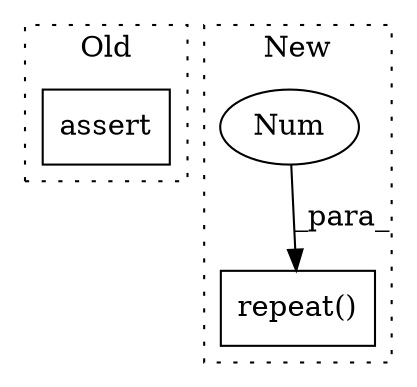 digraph G {
subgraph cluster0 {
1 [label="assert" a="65" s="5109" l="7" shape="box"];
label = "Old";
style="dotted";
}
subgraph cluster1 {
2 [label="repeat()" a="75" s="5480,5516" l="17,1" shape="box"];
3 [label="Num" a="76" s="5515" l="1" shape="ellipse"];
label = "New";
style="dotted";
}
3 -> 2 [label="_para_"];
}